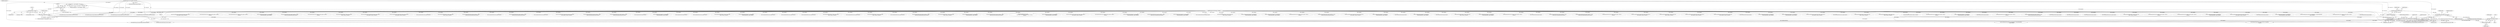 digraph "0_ImageMagick_f6e9d0d9955e85bdd7540b251cd50d598dacc5e6_6@pointer" {
"1000205" [label="(Call,image=DestroyImageList(image))"];
"1000207" [label="(Call,DestroyImageList(image))"];
"1000195" [label="(Call,OpenBlob(image_info,image,ReadBinaryBlobMode,exception))"];
"1000166" [label="(Call,AcquireImage(image_info))"];
"1000126" [label="(Call,image_info != (const ImageInfo *) NULL)"];
"1000111" [label="(MethodParameterIn,const ImageInfo *image_info)"];
"1000128" [label="(Call,(const ImageInfo *) NULL)"];
"1000183" [label="(Call,SetImageColorspace(image,CMYKColorspace))"];
"1000164" [label="(Call,image=AcquireImage(image_info))"];
"1000153" [label="(Call,exception != (ExceptionInfo *) NULL)"];
"1000112" [label="(MethodParameterIn,ExceptionInfo *exception)"];
"1000155" [label="(Call,(ExceptionInfo *) NULL)"];
"1000230" [label="(Call,CloneImage(image,image->extract_info.width,1,MagickFalse,\n    exception))"];
"1000388" [label="(Call,InheritException(exception,&image->exception))"];
"1001027" [label="(Call,GetAuthenticPixels(canvas_image,0,0,canvas_image->columns,1,\n            exception))"];
"1002718" [label="(Call,ThrowFileException(exception,CorruptImageError,\n                \"UnexpectedEndOfFile\",image->filename))"];
"1002856" [label="(Call,SyncAuthenticPixels(image,exception))"];
"1000184" [label="(Identifier,image)"];
"1000753" [label="(Call,GetAuthenticPixels(canvas_image,0,0,canvas_image->columns,1,\n              exception))"];
"1001635" [label="(Call,ImportQuantumPixels(canvas_image,(CacheView *) NULL,\n            quantum_info,BlackQuantum,pixels,exception))"];
"1000127" [label="(Identifier,image_info)"];
"1001351" [label="(Call,SyncAuthenticPixels(image,exception))"];
"1001966" [label="(Call,SyncAuthenticPixels(image,exception))"];
"1003453" [label="(Call,SyncAuthenticPixels(image,exception))"];
"1001252" [label="(Call,SyncAuthenticPixels(canvas_image,exception))"];
"1000206" [label="(Identifier,image)"];
"1002234" [label="(Call,GetAuthenticPixels(image,0,y-image->extract_info.y,\n                image->columns,1,exception))"];
"1001419" [label="(Call,GetAuthenticPixels(canvas_image,0,0,canvas_image->columns,1,\n            exception))"];
"1000125" [label="(Call,assert(image_info != (const ImageInfo *) NULL))"];
"1000199" [label="(Identifier,exception)"];
"1000130" [label="(Identifier,NULL)"];
"1001223" [label="(Call,GetAuthenticPixels(canvas_image,0,0,canvas_image->columns,1,\n            exception))"];
"1000172" [label="(Identifier,image)"];
"1000167" [label="(Identifier,image_info)"];
"1002678" [label="(Call,ThrowFileException(exception,CorruptImageError,\n                  \"UnexpectedEndOfFile\",image->filename))"];
"1000215" [label="(Call,DiscardBlobBytes(image,image->offset))"];
"1002899" [label="(Call,OpenBlob(image_info,image,ReadBinaryBlobMode,exception))"];
"1001678" [label="(Call,GetVirtualPixels(canvas_image,canvas_image->extract_info.x,0,\n                canvas_image->columns,1,exception))"];
"1000196" [label="(Identifier,image_info)"];
"1001155" [label="(Call,SyncAuthenticPixels(image,exception))"];
"1000195" [label="(Call,OpenBlob(image_info,image,ReadBinaryBlobMode,exception))"];
"1002963" [label="(Call,ThrowFileException(exception,CorruptImageError,\n                  \"UnexpectedEndOfFile\",image->filename))"];
"1000198" [label="(Identifier,ReadBinaryBlobMode)"];
"1002059" [label="(Call,ThrowFileException(exception,CorruptImageError,\"UnexpectedEndOfFile\",\n            image->filename))"];
"1000155" [label="(Call,(ExceptionInfo *) NULL)"];
"1003015" [label="(Call,GetAuthenticPixels(canvas_image,0,0,canvas_image->columns,1,\n            exception))"];
"1002571" [label="(Call,SyncAuthenticPixels(image,exception))"];
"1000164" [label="(Call,image=AcquireImage(image_info))"];
"1001088" [label="(Call,GetVirtualPixels(canvas_image,canvas_image->extract_info.x,0,\n                canvas_image->columns,1,exception))"];
"1001617" [label="(Call,GetAuthenticPixels(canvas_image,0,0,canvas_image->columns,1,\n            exception))"];
"1002443" [label="(Call,GetAuthenticPixels(canvas_image,0,0,canvas_image->columns,1,\n            exception))"];
"1002433" [label="(Call,ThrowFileException(exception,CorruptImageError,\n                \"UnexpectedEndOfFile\",image->filename))"];
"1000126" [label="(Call,image_info != (const ImageInfo *) NULL)"];
"1001856" [label="(Call,ImportQuantumPixels(canvas_image,(CacheView *) NULL,\n                quantum_info,AlphaQuantum,pixels,exception))"];
"1002728" [label="(Call,GetAuthenticPixels(canvas_image,0,0,canvas_image->columns,1,\n            exception))"];
"1003211" [label="(Call,OpenBlob(image_info,image,ReadBinaryBlobMode,exception))"];
"1001299" [label="(Call,GetAuthenticPixels(image,0,y-image->extract_info.y,\n                image->columns,1,exception))"];
"1002789" [label="(Call,GetVirtualPixels(canvas_image,canvas_image->extract_info.x,0,\n                canvas_image->columns,1,exception))"];
"1000197" [label="(Identifier,image)"];
"1001284" [label="(Call,GetVirtualPixels(canvas_image,canvas_image->extract_info.x,0,\n                canvas_image->columns,1,exception))"];
"1002757" [label="(Call,SyncAuthenticPixels(canvas_image,exception))"];
"1003401" [label="(Call,GetAuthenticPixels(image,0,y-image->extract_info.y,\n                    image->columns,1,exception))"];
"1001437" [label="(Call,ImportQuantumPixels(canvas_image,(CacheView *) NULL,\n            quantum_info,YellowQuantum,pixels,exception))"];
"1003044" [label="(Call,SyncAuthenticPixels(canvas_image,exception))"];
"1002746" [label="(Call,ImportQuantumPixels(canvas_image,(CacheView *) NULL,\n            quantum_info,YellowQuantum,pixels,exception))"];
"1001448" [label="(Call,SyncAuthenticPixels(canvas_image,exception))"];
"1000204" [label="(Block,)"];
"1000814" [label="(Call,GetVirtualPixels(canvas_image,canvas_image->extract_info.x,\n                  0,canvas_image->columns,1,exception))"];
"1003033" [label="(Call,ImportQuantumPixels(canvas_image,(CacheView *) NULL,\n            quantum_info,BlackQuantum,pixels,exception))"];
"1000397" [label="(Call,SetImageColorspace(image,CMYKColorspace))"];
"1000165" [label="(Identifier,image)"];
"1000771" [label="(Call,ImportQuantumPixels(canvas_image,(CacheView *) NULL,\n              quantum_info,quantum_type,pixels,exception))"];
"1000154" [label="(Identifier,exception)"];
"1001763" [label="(Call,SyncAuthenticPixels(image,exception))"];
"1001607" [label="(Call,ThrowFileException(exception,CorruptImageError,\n                \"UnexpectedEndOfFile\",image->filename))"];
"1003161" [label="(Call,SyncAuthenticPixels(image,exception))"];
"1000152" [label="(Call,assert(exception != (ExceptionInfo *) NULL))"];
"1002472" [label="(Call,SyncAuthenticPixels(canvas_image,exception))"];
"1000829" [label="(Call,GetAuthenticPixels(image,0,y-image->extract_info.y,\n                  image->columns,1,exception))"];
"1001409" [label="(Call,ThrowFileException(exception,CorruptImageError,\n                \"UnexpectedEndOfFile\",image->filename))"];
"1000153" [label="(Call,exception != (ExceptionInfo *) NULL)"];
"1000782" [label="(Call,SyncAuthenticPixels(canvas_image,exception))"];
"1001646" [label="(Call,SyncAuthenticPixels(canvas_image,exception))"];
"1002187" [label="(Call,SyncAuthenticPixels(canvas_image,exception))"];
"1000208" [label="(Identifier,image)"];
"1000185" [label="(Identifier,CMYKColorspace)"];
"1000112" [label="(MethodParameterIn,ExceptionInfo *exception)"];
"1002519" [label="(Call,GetAuthenticPixels(image,0,y-image->extract_info.y,\n                image->columns,1,exception))"];
"1001867" [label="(Call,SyncAuthenticPixels(canvas_image,exception))"];
"1003091" [label="(Call,GetAuthenticPixels(image,0,y-image->extract_info.y,\n                image->columns,1,exception))"];
"1000492" [label="(Call,SyncAuthenticPixels(canvas_image,exception))"];
"1002461" [label="(Call,ImportQuantumPixels(canvas_image,(CacheView *) NULL,\n            quantum_info,MagentaQuantum,pixels,exception))"];
"1001103" [label="(Call,GetAuthenticPixels(image,0,y-image->extract_info.y,\n                image->columns,1,exception))"];
"1002108" [label="(Call,ThrowFileException(exception,CorruptImageError,\n                  \"UnexpectedEndOfFile\",image->filename))"];
"1003343" [label="(Call,ImportQuantumPixels(canvas_image,(CacheView *) NULL,\n                quantum_info,YellowQuantum,pixels,exception))"];
"1001899" [label="(Call,GetVirtualPixels(canvas_image,\n                    canvas_image->extract_info.x,0,canvas_image->columns,1,\n                    exception))"];
"1000183" [label="(Call,SetImageColorspace(image,CMYKColorspace))"];
"1002393" [label="(Call,ThrowFileException(exception,CorruptImageError,\n                  \"UnexpectedEndOfFile\",image->filename))"];
"1000207" [label="(Call,DestroyImageList(image))"];
"1002219" [label="(Call,GetVirtualPixels(canvas_image,canvas_image->extract_info.x,0,\n                canvas_image->columns,1,exception))"];
"1000463" [label="(Call,GetAuthenticPixels(canvas_image,0,0,canvas_image->columns,1,\n            exception))"];
"1000166" [label="(Call,AcquireImage(image_info))"];
"1003275" [label="(Call,ThrowFileException(exception,CorruptImageError,\n                      \"UnexpectedEndOfFile\",image->filename))"];
"1000221" [label="(Call,ThrowFileException(exception,CorruptImageError,\"UnexpectedEndOfFile\",\n          image->filename))"];
"1001045" [label="(Call,ImportQuantumPixels(canvas_image,(CacheView *) NULL,\n            quantum_info,CyanQuantum,pixels,exception))"];
"1002148" [label="(Call,ThrowFileException(exception,CorruptImageError,\n                \"UnexpectedEndOfFile\",image->filename))"];
"1002329" [label="(Call,OpenBlob(image_info,image,ReadBinaryBlobMode,exception))"];
"1001056" [label="(Call,SyncAuthenticPixels(canvas_image,exception))"];
"1000193" [label="(Call,status=OpenBlob(image_info,image,ReadBinaryBlobMode,exception))"];
"1002029" [label="(Call,OpenBlob(image_info,image,ReadBinaryBlobMode,exception))"];
"1001914" [label="(Call,GetAuthenticPixels(image,0,y-image->extract_info.y,\n                    image->columns,1,exception))"];
"1001828" [label="(Call,ThrowFileException(exception,CorruptImageError,\n                    \"UnexpectedEndOfFile\",image->filename))"];
"1001017" [label="(Call,ThrowFileException(exception,CorruptImageError,\n                \"UnexpectedEndOfFile\",image->filename))"];
"1000157" [label="(Identifier,NULL)"];
"1002158" [label="(Call,GetAuthenticPixels(canvas_image,0,0,canvas_image->columns,1,\n            exception))"];
"1000481" [label="(Call,ImportQuantumPixels(canvas_image,(CacheView *) NULL,\n            quantum_info,quantum_type,pixels,exception))"];
"1002504" [label="(Call,GetVirtualPixels(canvas_image,canvas_image->extract_info.x,0,\n                canvas_image->columns,1,exception))"];
"1001213" [label="(Call,ThrowFileException(exception,CorruptImageError,\n                \"UnexpectedEndOfFile\",image->filename))"];
"1000113" [label="(Block,)"];
"1000210" [label="(Call,(Image *) NULL)"];
"1000935" [label="(Call,SyncAuthenticPixels(image,exception))"];
"1002614" [label="(Call,OpenBlob(image_info,image,ReadBinaryBlobMode,exception))"];
"1003005" [label="(Call,ThrowFileException(exception,CorruptImageError,\n                \"UnexpectedEndOfFile\",image->filename))"];
"1001547" [label="(Call,SyncAuthenticPixels(image,exception))"];
"1001495" [label="(Call,GetAuthenticPixels(image,0,y-image->extract_info.y,\n                image->columns,1,exception))"];
"1000453" [label="(Call,ThrowFileException(exception,CorruptImageError,\n                \"UnexpectedEndOfFile\",image->filename))"];
"1001838" [label="(Call,GetAuthenticPixels(canvas_image,0,0,canvas_image->columns,1,\n                exception))"];
"1002286" [label="(Call,SyncAuthenticPixels(image,exception))"];
"1002176" [label="(Call,ImportQuantumPixels(canvas_image,(CacheView *) NULL,\n            quantum_info,CyanQuantum,pixels,exception))"];
"1001241" [label="(Call,ImportQuantumPixels(canvas_image,(CacheView *) NULL,\n            quantum_info,MagentaQuantum,pixels,exception))"];
"1003325" [label="(Call,GetAuthenticPixels(canvas_image,0,0,canvas_image->columns,1,\n                exception))"];
"1000205" [label="(Call,image=DestroyImageList(image))"];
"1000253" [label="(Call,(QuantumInfo *) NULL)"];
"1000524" [label="(Call,GetVirtualPixels(canvas_image,canvas_image->extract_info.x,0,\n                canvas_image->columns,1,exception))"];
"1000539" [label="(Call,QueueAuthenticPixels(image,0,y-image->extract_info.y,\n                image->columns,1,exception))"];
"1003076" [label="(Call,GetVirtualPixels(canvas_image,canvas_image->extract_info.x,0,\n                canvas_image->columns,1,exception))"];
"1003538" [label="(Call,AcquireNextImage(image_info,image))"];
"1003386" [label="(Call,GetVirtualPixels(canvas_image,canvas_image->extract_info.x,\n                    0,canvas_image->columns,1,exception))"];
"1000247" [label="(Call,AcquireQuantumInfo(image_info,canvas_image))"];
"1000634" [label="(Call,SyncAuthenticPixels(image,exception))"];
"1003315" [label="(Call,ThrowFileException(exception,CorruptImageError,\n                    \"UnexpectedEndOfFile\",image->filename))"];
"1003606" [label="(MethodReturn,static Image *)"];
"1000111" [label="(MethodParameterIn,const ImageInfo *image_info)"];
"1000721" [label="(Call,ThrowFileException(exception,CorruptImageError,\n                \"UnexpectedEndOfFile\",image->filename))"];
"1000189" [label="(Identifier,image_info)"];
"1001480" [label="(Call,GetVirtualPixels(canvas_image,canvas_image->extract_info.x,0,\n                canvas_image->columns,1,exception))"];
"1003354" [label="(Call,SyncAuthenticPixels(canvas_image,exception))"];
"1000128" [label="(Call,(const ImageInfo *) NULL)"];
"1002804" [label="(Call,GetAuthenticPixels(image,0,y-image->extract_info.y,\n                image->columns,1,exception))"];
"1001693" [label="(Call,GetAuthenticPixels(image,0,y-image->extract_info.y,\n                image->columns,1,exception))"];
"1000205" -> "1000204"  [label="AST: "];
"1000205" -> "1000207"  [label="CFG: "];
"1000206" -> "1000205"  [label="AST: "];
"1000207" -> "1000205"  [label="AST: "];
"1000211" -> "1000205"  [label="CFG: "];
"1000205" -> "1003606"  [label="DDG: image"];
"1000205" -> "1003606"  [label="DDG: DestroyImageList(image)"];
"1000207" -> "1000205"  [label="DDG: image"];
"1000207" -> "1000208"  [label="CFG: "];
"1000208" -> "1000207"  [label="AST: "];
"1000195" -> "1000207"  [label="DDG: image"];
"1000195" -> "1000193"  [label="AST: "];
"1000195" -> "1000199"  [label="CFG: "];
"1000196" -> "1000195"  [label="AST: "];
"1000197" -> "1000195"  [label="AST: "];
"1000198" -> "1000195"  [label="AST: "];
"1000199" -> "1000195"  [label="AST: "];
"1000193" -> "1000195"  [label="CFG: "];
"1000195" -> "1003606"  [label="DDG: exception"];
"1000195" -> "1003606"  [label="DDG: image_info"];
"1000195" -> "1003606"  [label="DDG: ReadBinaryBlobMode"];
"1000195" -> "1000193"  [label="DDG: image_info"];
"1000195" -> "1000193"  [label="DDG: image"];
"1000195" -> "1000193"  [label="DDG: ReadBinaryBlobMode"];
"1000195" -> "1000193"  [label="DDG: exception"];
"1000166" -> "1000195"  [label="DDG: image_info"];
"1000111" -> "1000195"  [label="DDG: image_info"];
"1000183" -> "1000195"  [label="DDG: image"];
"1000153" -> "1000195"  [label="DDG: exception"];
"1000112" -> "1000195"  [label="DDG: exception"];
"1000195" -> "1000215"  [label="DDG: image"];
"1000195" -> "1000221"  [label="DDG: exception"];
"1000195" -> "1000230"  [label="DDG: exception"];
"1000195" -> "1000247"  [label="DDG: image_info"];
"1000195" -> "1002029"  [label="DDG: ReadBinaryBlobMode"];
"1000166" -> "1000164"  [label="AST: "];
"1000166" -> "1000167"  [label="CFG: "];
"1000167" -> "1000166"  [label="AST: "];
"1000164" -> "1000166"  [label="CFG: "];
"1000166" -> "1000164"  [label="DDG: image_info"];
"1000126" -> "1000166"  [label="DDG: image_info"];
"1000111" -> "1000166"  [label="DDG: image_info"];
"1000166" -> "1000247"  [label="DDG: image_info"];
"1000126" -> "1000125"  [label="AST: "];
"1000126" -> "1000128"  [label="CFG: "];
"1000127" -> "1000126"  [label="AST: "];
"1000128" -> "1000126"  [label="AST: "];
"1000125" -> "1000126"  [label="CFG: "];
"1000126" -> "1003606"  [label="DDG: (const ImageInfo *) NULL"];
"1000126" -> "1000125"  [label="DDG: image_info"];
"1000126" -> "1000125"  [label="DDG: (const ImageInfo *) NULL"];
"1000111" -> "1000126"  [label="DDG: image_info"];
"1000128" -> "1000126"  [label="DDG: NULL"];
"1000111" -> "1000110"  [label="AST: "];
"1000111" -> "1003606"  [label="DDG: image_info"];
"1000111" -> "1000247"  [label="DDG: image_info"];
"1000111" -> "1002029"  [label="DDG: image_info"];
"1000111" -> "1002329"  [label="DDG: image_info"];
"1000111" -> "1002614"  [label="DDG: image_info"];
"1000111" -> "1002899"  [label="DDG: image_info"];
"1000111" -> "1003211"  [label="DDG: image_info"];
"1000111" -> "1003538"  [label="DDG: image_info"];
"1000128" -> "1000130"  [label="CFG: "];
"1000129" -> "1000128"  [label="AST: "];
"1000130" -> "1000128"  [label="AST: "];
"1000128" -> "1000155"  [label="DDG: NULL"];
"1000183" -> "1000113"  [label="AST: "];
"1000183" -> "1000185"  [label="CFG: "];
"1000184" -> "1000183"  [label="AST: "];
"1000185" -> "1000183"  [label="AST: "];
"1000189" -> "1000183"  [label="CFG: "];
"1000183" -> "1003606"  [label="DDG: CMYKColorspace"];
"1000183" -> "1003606"  [label="DDG: SetImageColorspace(image,CMYKColorspace)"];
"1000164" -> "1000183"  [label="DDG: image"];
"1000183" -> "1000230"  [label="DDG: image"];
"1000183" -> "1000397"  [label="DDG: CMYKColorspace"];
"1000164" -> "1000113"  [label="AST: "];
"1000165" -> "1000164"  [label="AST: "];
"1000172" -> "1000164"  [label="CFG: "];
"1000164" -> "1003606"  [label="DDG: AcquireImage(image_info)"];
"1000153" -> "1000152"  [label="AST: "];
"1000153" -> "1000155"  [label="CFG: "];
"1000154" -> "1000153"  [label="AST: "];
"1000155" -> "1000153"  [label="AST: "];
"1000152" -> "1000153"  [label="CFG: "];
"1000153" -> "1003606"  [label="DDG: (ExceptionInfo *) NULL"];
"1000153" -> "1000152"  [label="DDG: exception"];
"1000153" -> "1000152"  [label="DDG: (ExceptionInfo *) NULL"];
"1000112" -> "1000153"  [label="DDG: exception"];
"1000155" -> "1000153"  [label="DDG: NULL"];
"1000153" -> "1000230"  [label="DDG: exception"];
"1000112" -> "1000110"  [label="AST: "];
"1000112" -> "1003606"  [label="DDG: exception"];
"1000112" -> "1000221"  [label="DDG: exception"];
"1000112" -> "1000230"  [label="DDG: exception"];
"1000112" -> "1000388"  [label="DDG: exception"];
"1000112" -> "1000453"  [label="DDG: exception"];
"1000112" -> "1000463"  [label="DDG: exception"];
"1000112" -> "1000481"  [label="DDG: exception"];
"1000112" -> "1000492"  [label="DDG: exception"];
"1000112" -> "1000524"  [label="DDG: exception"];
"1000112" -> "1000539"  [label="DDG: exception"];
"1000112" -> "1000634"  [label="DDG: exception"];
"1000112" -> "1000721"  [label="DDG: exception"];
"1000112" -> "1000753"  [label="DDG: exception"];
"1000112" -> "1000771"  [label="DDG: exception"];
"1000112" -> "1000782"  [label="DDG: exception"];
"1000112" -> "1000814"  [label="DDG: exception"];
"1000112" -> "1000829"  [label="DDG: exception"];
"1000112" -> "1000935"  [label="DDG: exception"];
"1000112" -> "1001017"  [label="DDG: exception"];
"1000112" -> "1001027"  [label="DDG: exception"];
"1000112" -> "1001045"  [label="DDG: exception"];
"1000112" -> "1001056"  [label="DDG: exception"];
"1000112" -> "1001088"  [label="DDG: exception"];
"1000112" -> "1001103"  [label="DDG: exception"];
"1000112" -> "1001155"  [label="DDG: exception"];
"1000112" -> "1001213"  [label="DDG: exception"];
"1000112" -> "1001223"  [label="DDG: exception"];
"1000112" -> "1001241"  [label="DDG: exception"];
"1000112" -> "1001252"  [label="DDG: exception"];
"1000112" -> "1001284"  [label="DDG: exception"];
"1000112" -> "1001299"  [label="DDG: exception"];
"1000112" -> "1001351"  [label="DDG: exception"];
"1000112" -> "1001409"  [label="DDG: exception"];
"1000112" -> "1001419"  [label="DDG: exception"];
"1000112" -> "1001437"  [label="DDG: exception"];
"1000112" -> "1001448"  [label="DDG: exception"];
"1000112" -> "1001480"  [label="DDG: exception"];
"1000112" -> "1001495"  [label="DDG: exception"];
"1000112" -> "1001547"  [label="DDG: exception"];
"1000112" -> "1001607"  [label="DDG: exception"];
"1000112" -> "1001617"  [label="DDG: exception"];
"1000112" -> "1001635"  [label="DDG: exception"];
"1000112" -> "1001646"  [label="DDG: exception"];
"1000112" -> "1001678"  [label="DDG: exception"];
"1000112" -> "1001693"  [label="DDG: exception"];
"1000112" -> "1001763"  [label="DDG: exception"];
"1000112" -> "1001828"  [label="DDG: exception"];
"1000112" -> "1001838"  [label="DDG: exception"];
"1000112" -> "1001856"  [label="DDG: exception"];
"1000112" -> "1001867"  [label="DDG: exception"];
"1000112" -> "1001899"  [label="DDG: exception"];
"1000112" -> "1001914"  [label="DDG: exception"];
"1000112" -> "1001966"  [label="DDG: exception"];
"1000112" -> "1002029"  [label="DDG: exception"];
"1000112" -> "1002059"  [label="DDG: exception"];
"1000112" -> "1002108"  [label="DDG: exception"];
"1000112" -> "1002148"  [label="DDG: exception"];
"1000112" -> "1002158"  [label="DDG: exception"];
"1000112" -> "1002176"  [label="DDG: exception"];
"1000112" -> "1002187"  [label="DDG: exception"];
"1000112" -> "1002219"  [label="DDG: exception"];
"1000112" -> "1002234"  [label="DDG: exception"];
"1000112" -> "1002286"  [label="DDG: exception"];
"1000112" -> "1002329"  [label="DDG: exception"];
"1000112" -> "1002393"  [label="DDG: exception"];
"1000112" -> "1002433"  [label="DDG: exception"];
"1000112" -> "1002443"  [label="DDG: exception"];
"1000112" -> "1002461"  [label="DDG: exception"];
"1000112" -> "1002472"  [label="DDG: exception"];
"1000112" -> "1002504"  [label="DDG: exception"];
"1000112" -> "1002519"  [label="DDG: exception"];
"1000112" -> "1002571"  [label="DDG: exception"];
"1000112" -> "1002614"  [label="DDG: exception"];
"1000112" -> "1002678"  [label="DDG: exception"];
"1000112" -> "1002718"  [label="DDG: exception"];
"1000112" -> "1002728"  [label="DDG: exception"];
"1000112" -> "1002746"  [label="DDG: exception"];
"1000112" -> "1002757"  [label="DDG: exception"];
"1000112" -> "1002789"  [label="DDG: exception"];
"1000112" -> "1002804"  [label="DDG: exception"];
"1000112" -> "1002856"  [label="DDG: exception"];
"1000112" -> "1002899"  [label="DDG: exception"];
"1000112" -> "1002963"  [label="DDG: exception"];
"1000112" -> "1003005"  [label="DDG: exception"];
"1000112" -> "1003015"  [label="DDG: exception"];
"1000112" -> "1003033"  [label="DDG: exception"];
"1000112" -> "1003044"  [label="DDG: exception"];
"1000112" -> "1003076"  [label="DDG: exception"];
"1000112" -> "1003091"  [label="DDG: exception"];
"1000112" -> "1003161"  [label="DDG: exception"];
"1000112" -> "1003211"  [label="DDG: exception"];
"1000112" -> "1003275"  [label="DDG: exception"];
"1000112" -> "1003315"  [label="DDG: exception"];
"1000112" -> "1003325"  [label="DDG: exception"];
"1000112" -> "1003343"  [label="DDG: exception"];
"1000112" -> "1003354"  [label="DDG: exception"];
"1000112" -> "1003386"  [label="DDG: exception"];
"1000112" -> "1003401"  [label="DDG: exception"];
"1000112" -> "1003453"  [label="DDG: exception"];
"1000155" -> "1000157"  [label="CFG: "];
"1000156" -> "1000155"  [label="AST: "];
"1000157" -> "1000155"  [label="AST: "];
"1000155" -> "1000210"  [label="DDG: NULL"];
"1000155" -> "1000253"  [label="DDG: NULL"];
}
